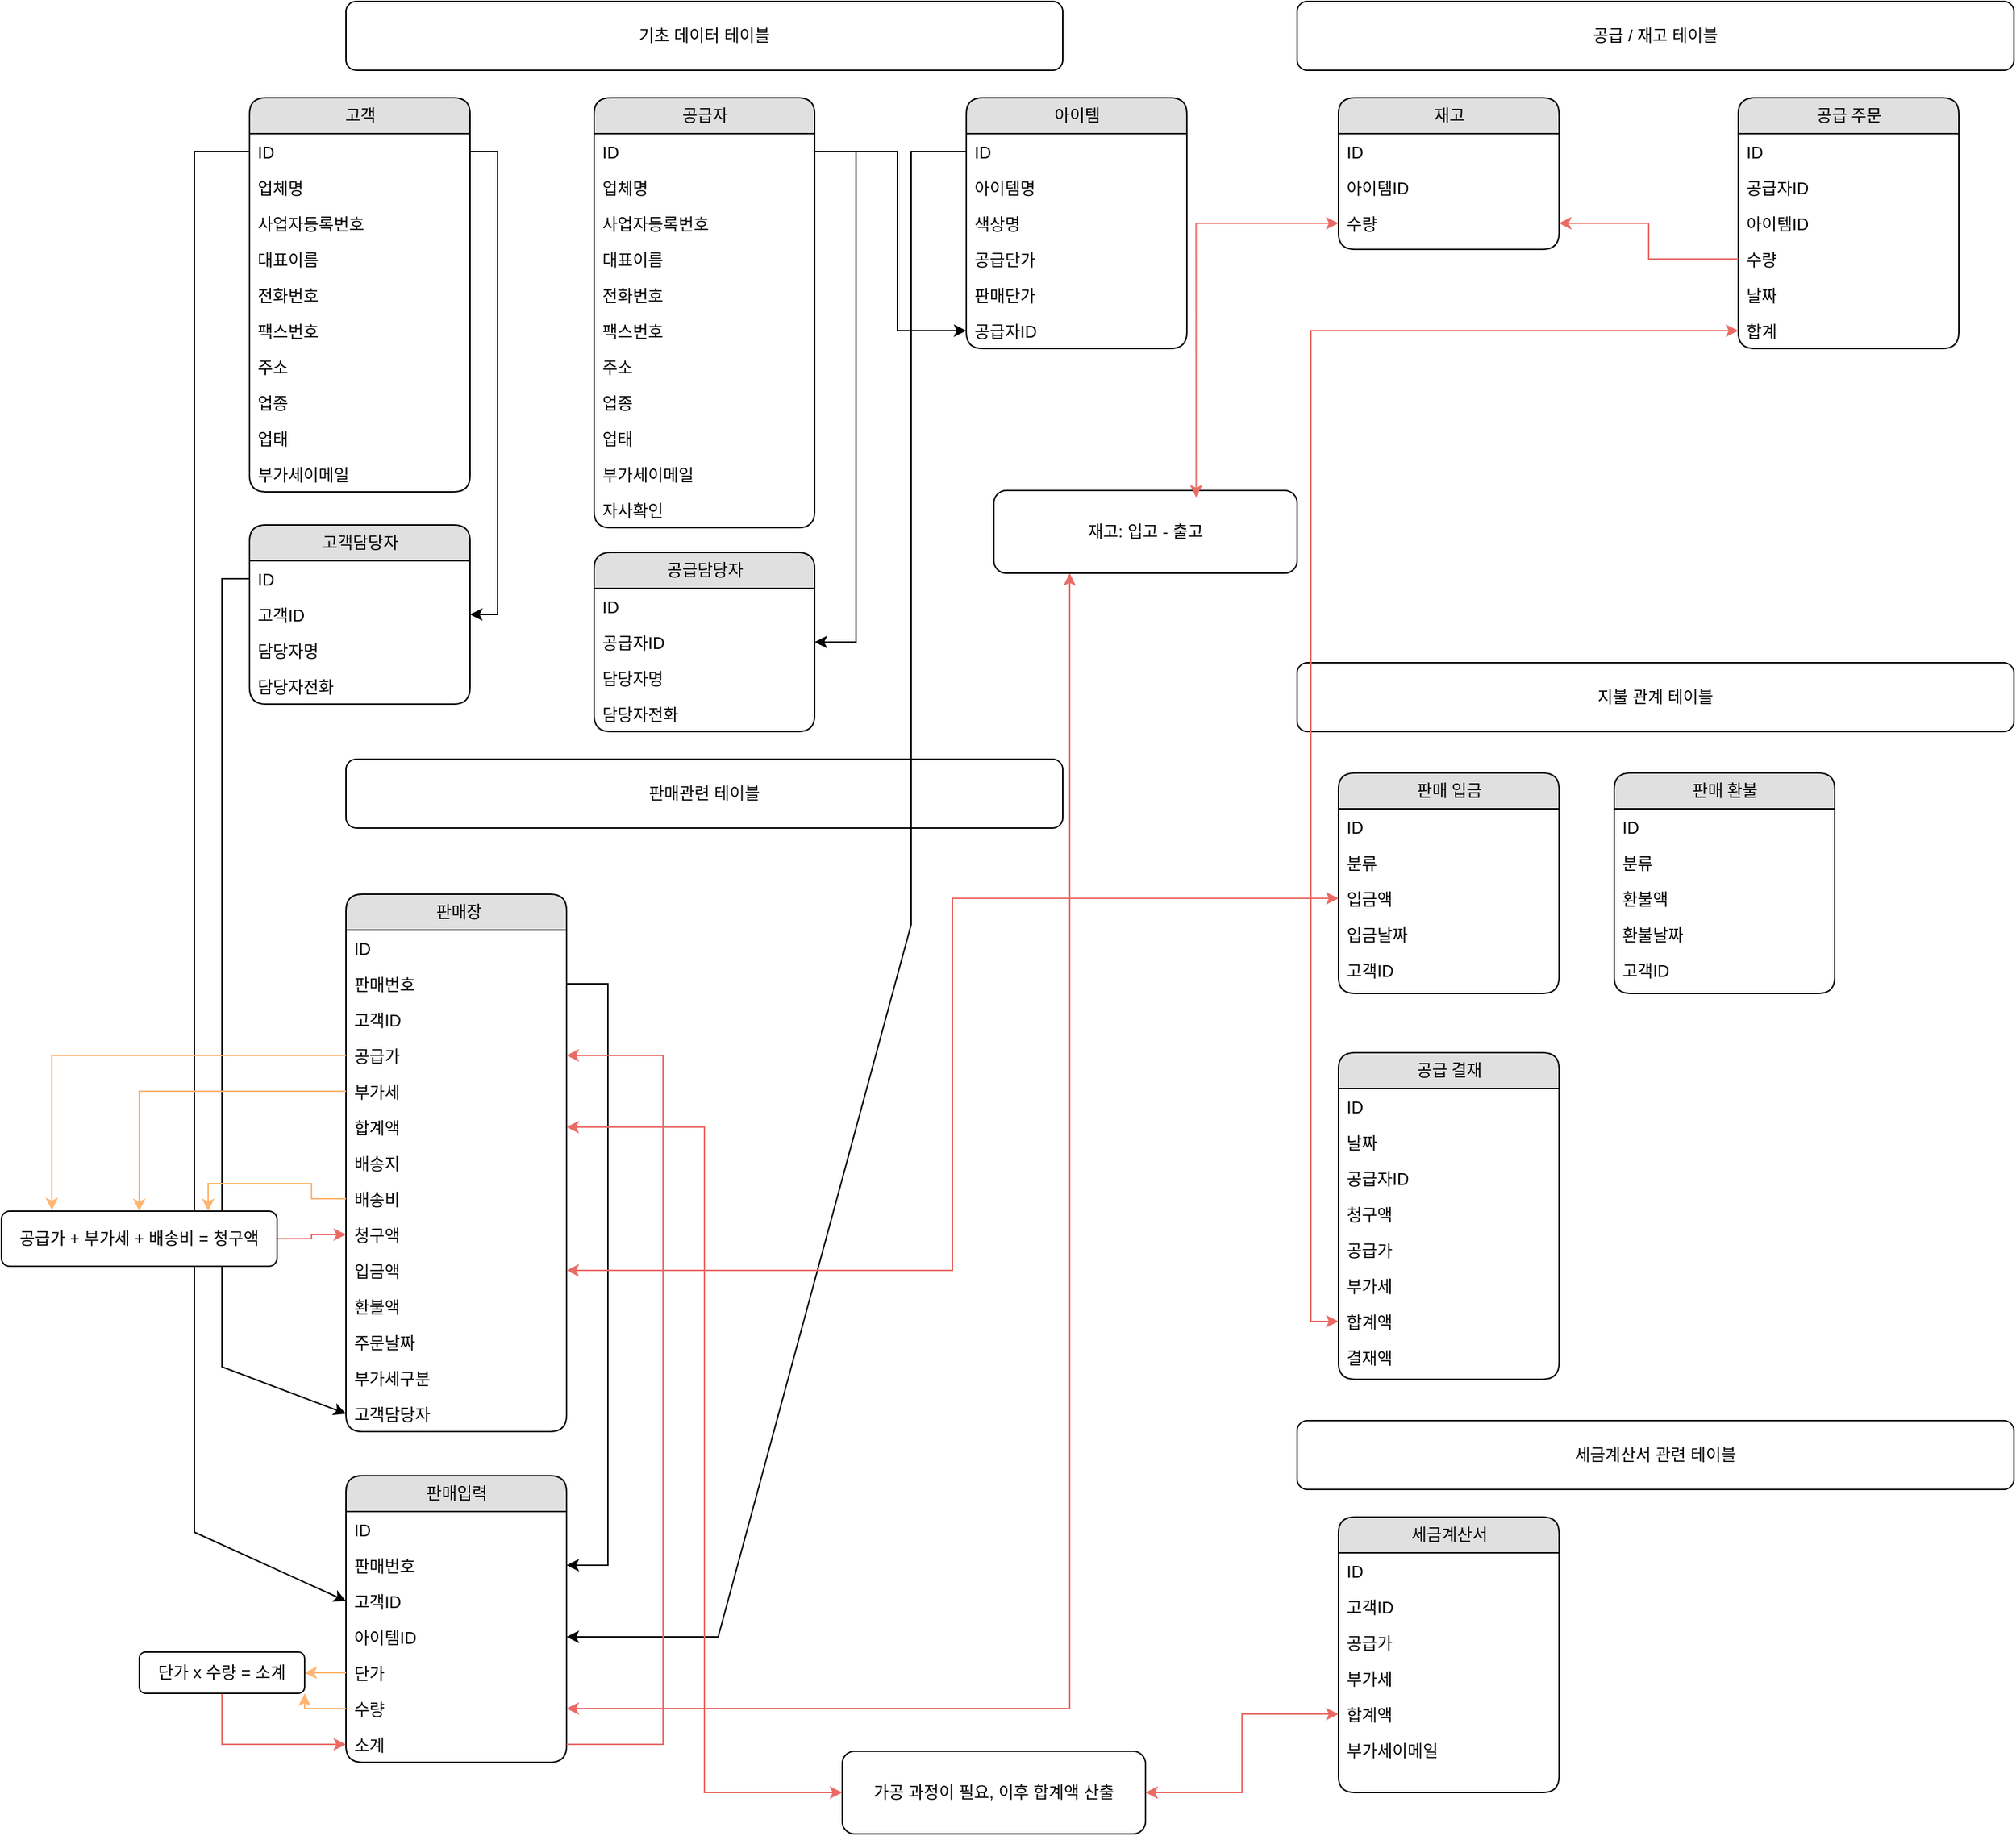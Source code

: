 <mxfile compressed="true" version="16.0.0" type="github" pages="2"><diagram name="Page-1" id="5d7acffa-a066-3a61-03fe-96351882024d"><mxGraphModel dx="1422" dy="754" grid="1" gridSize="10" guides="1" tooltips="1" connect="1" arrows="1" fold="1" page="1" pageScale="1" pageWidth="1100" pageHeight="850" background="#ffffff" math="0" shadow="0"><root><mxCell id="0"/><mxCell id="1" parent="0"/><mxCell id="21ea969265ad0168-6" value="고객" style="swimlane;html=1;fontStyle=0;childLayout=stackLayout;horizontal=1;startSize=26;fillColor=#e0e0e0;horizontalStack=0;resizeParent=1;resizeLast=0;collapsible=1;marginBottom=0;swimlaneFillColor=#ffffff;align=center;rounded=1;shadow=0;comic=0;labelBackgroundColor=none;strokeWidth=1;fontFamily=Verdana;fontSize=12" parent="1" vertex="1"><mxGeometry x="240" y="110" width="160" height="286" as="geometry"/></mxCell><mxCell id="21ea969265ad0168-7" value="ID" style="text;html=1;strokeColor=none;fillColor=none;spacingLeft=4;spacingRight=4;whiteSpace=wrap;overflow=hidden;rotatable=0;points=[[0,0.5],[1,0.5]];portConstraint=eastwest;" parent="21ea969265ad0168-6" vertex="1"><mxGeometry y="26" width="160" height="26" as="geometry"/></mxCell><mxCell id="21ea969265ad0168-8" value="업체명" style="text;html=1;strokeColor=none;fillColor=none;spacingLeft=4;spacingRight=4;whiteSpace=wrap;overflow=hidden;rotatable=0;points=[[0,0.5],[1,0.5]];portConstraint=eastwest;" parent="21ea969265ad0168-6" vertex="1"><mxGeometry y="52" width="160" height="26" as="geometry"/></mxCell><mxCell id="21ea969265ad0168-9" value="사업자등록번호" style="text;html=1;strokeColor=none;fillColor=none;spacingLeft=4;spacingRight=4;whiteSpace=wrap;overflow=hidden;rotatable=0;points=[[0,0.5],[1,0.5]];portConstraint=eastwest;" parent="21ea969265ad0168-6" vertex="1"><mxGeometry y="78" width="160" height="26" as="geometry"/></mxCell><mxCell id="al1JmRLCn_BDqZ5JFrqR-1" value="대표이름&lt;br&gt;" style="text;html=1;strokeColor=none;fillColor=none;spacingLeft=4;spacingRight=4;whiteSpace=wrap;overflow=hidden;rotatable=0;points=[[0,0.5],[1,0.5]];portConstraint=eastwest;" parent="21ea969265ad0168-6" vertex="1"><mxGeometry y="104" width="160" height="26" as="geometry"/></mxCell><mxCell id="al1JmRLCn_BDqZ5JFrqR-2" value="전화번호" style="text;html=1;strokeColor=none;fillColor=none;spacingLeft=4;spacingRight=4;whiteSpace=wrap;overflow=hidden;rotatable=0;points=[[0,0.5],[1,0.5]];portConstraint=eastwest;" parent="21ea969265ad0168-6" vertex="1"><mxGeometry y="130" width="160" height="26" as="geometry"/></mxCell><mxCell id="al1JmRLCn_BDqZ5JFrqR-3" value="팩스번호" style="text;html=1;strokeColor=none;fillColor=none;spacingLeft=4;spacingRight=4;whiteSpace=wrap;overflow=hidden;rotatable=0;points=[[0,0.5],[1,0.5]];portConstraint=eastwest;" parent="21ea969265ad0168-6" vertex="1"><mxGeometry y="156" width="160" height="26" as="geometry"/></mxCell><mxCell id="al1JmRLCn_BDqZ5JFrqR-4" value="주소" style="text;html=1;strokeColor=none;fillColor=none;spacingLeft=4;spacingRight=4;whiteSpace=wrap;overflow=hidden;rotatable=0;points=[[0,0.5],[1,0.5]];portConstraint=eastwest;" parent="21ea969265ad0168-6" vertex="1"><mxGeometry y="182" width="160" height="26" as="geometry"/></mxCell><mxCell id="al1JmRLCn_BDqZ5JFrqR-5" value="업종" style="text;html=1;strokeColor=none;fillColor=none;spacingLeft=4;spacingRight=4;whiteSpace=wrap;overflow=hidden;rotatable=0;points=[[0,0.5],[1,0.5]];portConstraint=eastwest;" parent="21ea969265ad0168-6" vertex="1"><mxGeometry y="208" width="160" height="26" as="geometry"/></mxCell><mxCell id="al1JmRLCn_BDqZ5JFrqR-6" value="업태" style="text;html=1;strokeColor=none;fillColor=none;spacingLeft=4;spacingRight=4;whiteSpace=wrap;overflow=hidden;rotatable=0;points=[[0,0.5],[1,0.5]];portConstraint=eastwest;" parent="21ea969265ad0168-6" vertex="1"><mxGeometry y="234" width="160" height="26" as="geometry"/></mxCell><mxCell id="al1JmRLCn_BDqZ5JFrqR-7" value="부가세이메일" style="text;html=1;strokeColor=none;fillColor=none;spacingLeft=4;spacingRight=4;whiteSpace=wrap;overflow=hidden;rotatable=0;points=[[0,0.5],[1,0.5]];portConstraint=eastwest;" parent="21ea969265ad0168-6" vertex="1"><mxGeometry y="260" width="160" height="26" as="geometry"/></mxCell><mxCell id="21ea969265ad0168-10" value="아이템" style="swimlane;html=1;fontStyle=0;childLayout=stackLayout;horizontal=1;startSize=26;fillColor=#e0e0e0;horizontalStack=0;resizeParent=1;resizeLast=0;collapsible=1;marginBottom=0;swimlaneFillColor=#ffffff;align=center;rounded=1;shadow=0;comic=0;labelBackgroundColor=none;strokeWidth=1;fontFamily=Verdana;fontSize=12" parent="1" vertex="1"><mxGeometry x="760" y="110" width="160" height="182" as="geometry"/></mxCell><mxCell id="21ea969265ad0168-11" value="ID&lt;br&gt;" style="text;html=1;strokeColor=none;fillColor=none;spacingLeft=4;spacingRight=4;whiteSpace=wrap;overflow=hidden;rotatable=0;points=[[0,0.5],[1,0.5]];portConstraint=eastwest;" parent="21ea969265ad0168-10" vertex="1"><mxGeometry y="26" width="160" height="26" as="geometry"/></mxCell><mxCell id="21ea969265ad0168-12" value="아이템명" style="text;html=1;strokeColor=none;fillColor=none;spacingLeft=4;spacingRight=4;whiteSpace=wrap;overflow=hidden;rotatable=0;points=[[0,0.5],[1,0.5]];portConstraint=eastwest;" parent="21ea969265ad0168-10" vertex="1"><mxGeometry y="52" width="160" height="26" as="geometry"/></mxCell><mxCell id="21ea969265ad0168-52" value="색상명" style="text;html=1;strokeColor=none;fillColor=none;spacingLeft=4;spacingRight=4;whiteSpace=wrap;overflow=hidden;rotatable=0;points=[[0,0.5],[1,0.5]];portConstraint=eastwest;" parent="21ea969265ad0168-10" vertex="1"><mxGeometry y="78" width="160" height="26" as="geometry"/></mxCell><mxCell id="21ea969265ad0168-13" value="공급단가" style="text;html=1;strokeColor=none;fillColor=none;spacingLeft=4;spacingRight=4;whiteSpace=wrap;overflow=hidden;rotatable=0;points=[[0,0.5],[1,0.5]];portConstraint=eastwest;" parent="21ea969265ad0168-10" vertex="1"><mxGeometry y="104" width="160" height="26" as="geometry"/></mxCell><mxCell id="al1JmRLCn_BDqZ5JFrqR-33" value="판매단가" style="text;html=1;strokeColor=none;fillColor=none;spacingLeft=4;spacingRight=4;whiteSpace=wrap;overflow=hidden;rotatable=0;points=[[0,0.5],[1,0.5]];portConstraint=eastwest;" parent="21ea969265ad0168-10" vertex="1"><mxGeometry y="130" width="160" height="26" as="geometry"/></mxCell><mxCell id="al1JmRLCn_BDqZ5JFrqR-34" value="공급자ID" style="text;html=1;strokeColor=none;fillColor=none;spacingLeft=4;spacingRight=4;whiteSpace=wrap;overflow=hidden;rotatable=0;points=[[0,0.5],[1,0.5]];portConstraint=eastwest;" parent="21ea969265ad0168-10" vertex="1"><mxGeometry y="156" width="160" height="26" as="geometry"/></mxCell><mxCell id="21ea969265ad0168-14" value="고객담당자" style="swimlane;html=1;fontStyle=0;childLayout=stackLayout;horizontal=1;startSize=26;fillColor=#e0e0e0;horizontalStack=0;resizeParent=1;resizeLast=0;collapsible=1;marginBottom=0;swimlaneFillColor=#ffffff;align=center;rounded=1;shadow=0;comic=0;labelBackgroundColor=none;strokeWidth=1;fontFamily=Verdana;fontSize=12" parent="1" vertex="1"><mxGeometry x="240" y="420" width="160" height="130" as="geometry"/></mxCell><mxCell id="21ea969265ad0168-15" value="ID" style="text;html=1;strokeColor=none;fillColor=none;spacingLeft=4;spacingRight=4;whiteSpace=wrap;overflow=hidden;rotatable=0;points=[[0,0.5],[1,0.5]];portConstraint=eastwest;" parent="21ea969265ad0168-14" vertex="1"><mxGeometry y="26" width="160" height="26" as="geometry"/></mxCell><mxCell id="21ea969265ad0168-16" value="고객ID" style="text;html=1;strokeColor=none;fillColor=none;spacingLeft=4;spacingRight=4;whiteSpace=wrap;overflow=hidden;rotatable=0;points=[[0,0.5],[1,0.5]];portConstraint=eastwest;" parent="21ea969265ad0168-14" vertex="1"><mxGeometry y="52" width="160" height="26" as="geometry"/></mxCell><mxCell id="21ea969265ad0168-17" value="담당자명" style="text;html=1;strokeColor=none;fillColor=none;spacingLeft=4;spacingRight=4;whiteSpace=wrap;overflow=hidden;rotatable=0;points=[[0,0.5],[1,0.5]];portConstraint=eastwest;" parent="21ea969265ad0168-14" vertex="1"><mxGeometry y="78" width="160" height="26" as="geometry"/></mxCell><mxCell id="al1JmRLCn_BDqZ5JFrqR-8" value="담당자전화" style="text;html=1;strokeColor=none;fillColor=none;spacingLeft=4;spacingRight=4;whiteSpace=wrap;overflow=hidden;rotatable=0;points=[[0,0.5],[1,0.5]];portConstraint=eastwest;" parent="21ea969265ad0168-14" vertex="1"><mxGeometry y="104" width="160" height="26" as="geometry"/></mxCell><mxCell id="21ea969265ad0168-18" value="공급자" style="swimlane;html=1;fontStyle=0;childLayout=stackLayout;horizontal=1;startSize=26;fillColor=#e0e0e0;horizontalStack=0;resizeParent=1;resizeLast=0;collapsible=1;marginBottom=0;swimlaneFillColor=#ffffff;align=center;rounded=1;shadow=0;comic=0;labelBackgroundColor=none;strokeWidth=1;fontFamily=Verdana;fontSize=12" parent="1" vertex="1"><mxGeometry x="490" y="110" width="160" height="312" as="geometry"><mxRectangle x="280" y="30" width="70" height="26" as="alternateBounds"/></mxGeometry></mxCell><mxCell id="21ea969265ad0168-19" value="ID" style="text;html=1;strokeColor=none;fillColor=none;spacingLeft=4;spacingRight=4;whiteSpace=wrap;overflow=hidden;rotatable=0;points=[[0,0.5],[1,0.5]];portConstraint=eastwest;" parent="21ea969265ad0168-18" vertex="1"><mxGeometry y="26" width="160" height="26" as="geometry"/></mxCell><mxCell id="21ea969265ad0168-20" value="업체명" style="text;html=1;strokeColor=none;fillColor=none;spacingLeft=4;spacingRight=4;whiteSpace=wrap;overflow=hidden;rotatable=0;points=[[0,0.5],[1,0.5]];portConstraint=eastwest;" parent="21ea969265ad0168-18" vertex="1"><mxGeometry y="52" width="160" height="26" as="geometry"/></mxCell><mxCell id="21ea969265ad0168-51" value="사업자등록번호" style="text;html=1;strokeColor=none;fillColor=none;spacingLeft=4;spacingRight=4;whiteSpace=wrap;overflow=hidden;rotatable=0;points=[[0,0.5],[1,0.5]];portConstraint=eastwest;" parent="21ea969265ad0168-18" vertex="1"><mxGeometry y="78" width="160" height="26" as="geometry"/></mxCell><mxCell id="21ea969265ad0168-21" value="대표이름" style="text;html=1;strokeColor=none;fillColor=none;spacingLeft=4;spacingRight=4;whiteSpace=wrap;overflow=hidden;rotatable=0;points=[[0,0.5],[1,0.5]];portConstraint=eastwest;" parent="21ea969265ad0168-18" vertex="1"><mxGeometry y="104" width="160" height="26" as="geometry"/></mxCell><mxCell id="al1JmRLCn_BDqZ5JFrqR-14" value="전화번호" style="text;html=1;strokeColor=none;fillColor=none;spacingLeft=4;spacingRight=4;whiteSpace=wrap;overflow=hidden;rotatable=0;points=[[0,0.5],[1,0.5]];portConstraint=eastwest;" parent="21ea969265ad0168-18" vertex="1"><mxGeometry y="130" width="160" height="26" as="geometry"/></mxCell><mxCell id="al1JmRLCn_BDqZ5JFrqR-15" value="팩스번호" style="text;html=1;strokeColor=none;fillColor=none;spacingLeft=4;spacingRight=4;whiteSpace=wrap;overflow=hidden;rotatable=0;points=[[0,0.5],[1,0.5]];portConstraint=eastwest;" parent="21ea969265ad0168-18" vertex="1"><mxGeometry y="156" width="160" height="26" as="geometry"/></mxCell><mxCell id="al1JmRLCn_BDqZ5JFrqR-16" value="주소" style="text;html=1;strokeColor=none;fillColor=none;spacingLeft=4;spacingRight=4;whiteSpace=wrap;overflow=hidden;rotatable=0;points=[[0,0.5],[1,0.5]];portConstraint=eastwest;" parent="21ea969265ad0168-18" vertex="1"><mxGeometry y="182" width="160" height="26" as="geometry"/></mxCell><mxCell id="al1JmRLCn_BDqZ5JFrqR-17" value="업종" style="text;html=1;strokeColor=none;fillColor=none;spacingLeft=4;spacingRight=4;whiteSpace=wrap;overflow=hidden;rotatable=0;points=[[0,0.5],[1,0.5]];portConstraint=eastwest;" parent="21ea969265ad0168-18" vertex="1"><mxGeometry y="208" width="160" height="26" as="geometry"/></mxCell><mxCell id="al1JmRLCn_BDqZ5JFrqR-18" value="업태" style="text;html=1;strokeColor=none;fillColor=none;spacingLeft=4;spacingRight=4;whiteSpace=wrap;overflow=hidden;rotatable=0;points=[[0,0.5],[1,0.5]];portConstraint=eastwest;" parent="21ea969265ad0168-18" vertex="1"><mxGeometry y="234" width="160" height="26" as="geometry"/></mxCell><mxCell id="al1JmRLCn_BDqZ5JFrqR-19" value="부가세이메일" style="text;html=1;strokeColor=none;fillColor=none;spacingLeft=4;spacingRight=4;whiteSpace=wrap;overflow=hidden;rotatable=0;points=[[0,0.5],[1,0.5]];portConstraint=eastwest;" parent="21ea969265ad0168-18" vertex="1"><mxGeometry y="260" width="160" height="26" as="geometry"/></mxCell><mxCell id="al1JmRLCn_BDqZ5JFrqR-20" value="자사확인" style="text;html=1;strokeColor=none;fillColor=none;spacingLeft=4;spacingRight=4;whiteSpace=wrap;overflow=hidden;rotatable=0;points=[[0,0.5],[1,0.5]];portConstraint=eastwest;" parent="21ea969265ad0168-18" vertex="1"><mxGeometry y="286" width="160" height="26" as="geometry"/></mxCell><mxCell id="21ea969265ad0168-22" value="공급담당자" style="swimlane;html=1;fontStyle=0;childLayout=stackLayout;horizontal=1;startSize=26;fillColor=#e0e0e0;horizontalStack=0;resizeParent=1;resizeLast=0;collapsible=1;marginBottom=0;swimlaneFillColor=#ffffff;align=center;rounded=1;shadow=0;comic=0;labelBackgroundColor=none;strokeWidth=1;fontFamily=Verdana;fontSize=12" parent="1" vertex="1"><mxGeometry x="490" y="440" width="160" height="130" as="geometry"/></mxCell><mxCell id="21ea969265ad0168-23" value="ID" style="text;html=1;strokeColor=none;fillColor=none;spacingLeft=4;spacingRight=4;whiteSpace=wrap;overflow=hidden;rotatable=0;points=[[0,0.5],[1,0.5]];portConstraint=eastwest;" parent="21ea969265ad0168-22" vertex="1"><mxGeometry y="26" width="160" height="26" as="geometry"/></mxCell><mxCell id="21ea969265ad0168-24" value="공급자ID" style="text;html=1;strokeColor=none;fillColor=none;spacingLeft=4;spacingRight=4;whiteSpace=wrap;overflow=hidden;rotatable=0;points=[[0,0.5],[1,0.5]];portConstraint=eastwest;" parent="21ea969265ad0168-22" vertex="1"><mxGeometry y="52" width="160" height="26" as="geometry"/></mxCell><mxCell id="al1JmRLCn_BDqZ5JFrqR-21" value="담당자명" style="text;html=1;strokeColor=none;fillColor=none;spacingLeft=4;spacingRight=4;whiteSpace=wrap;overflow=hidden;rotatable=0;points=[[0,0.5],[1,0.5]];portConstraint=eastwest;" parent="21ea969265ad0168-22" vertex="1"><mxGeometry y="78" width="160" height="26" as="geometry"/></mxCell><mxCell id="al1JmRLCn_BDqZ5JFrqR-22" value="담당자전화" style="text;html=1;strokeColor=none;fillColor=none;spacingLeft=4;spacingRight=4;whiteSpace=wrap;overflow=hidden;rotatable=0;points=[[0,0.5],[1,0.5]];portConstraint=eastwest;" parent="21ea969265ad0168-22" vertex="1"><mxGeometry y="104" width="160" height="26" as="geometry"/></mxCell><mxCell id="21ea969265ad0168-26" value="&amp;nbsp;판매장" style="swimlane;html=1;fontStyle=0;childLayout=stackLayout;horizontal=1;startSize=26;fillColor=#e0e0e0;horizontalStack=0;resizeParent=1;resizeLast=0;collapsible=1;marginBottom=0;swimlaneFillColor=#ffffff;align=center;rounded=1;shadow=0;comic=0;labelBackgroundColor=none;strokeWidth=1;fontFamily=Verdana;fontSize=12" parent="1" vertex="1"><mxGeometry x="310" y="688" width="160" height="390" as="geometry"/></mxCell><mxCell id="21ea969265ad0168-27" value="ID" style="text;html=1;strokeColor=none;fillColor=none;spacingLeft=4;spacingRight=4;whiteSpace=wrap;overflow=hidden;rotatable=0;points=[[0,0.5],[1,0.5]];portConstraint=eastwest;" parent="21ea969265ad0168-26" vertex="1"><mxGeometry y="26" width="160" height="26" as="geometry"/></mxCell><mxCell id="21ea969265ad0168-28" value="판매번호&lt;br&gt;" style="text;html=1;strokeColor=none;fillColor=none;spacingLeft=4;spacingRight=4;whiteSpace=wrap;overflow=hidden;rotatable=0;points=[[0,0.5],[1,0.5]];portConstraint=eastwest;" parent="21ea969265ad0168-26" vertex="1"><mxGeometry y="52" width="160" height="26" as="geometry"/></mxCell><mxCell id="21ea969265ad0168-29" value="고객ID" style="text;html=1;strokeColor=none;fillColor=none;spacingLeft=4;spacingRight=4;whiteSpace=wrap;overflow=hidden;rotatable=0;points=[[0,0.5],[1,0.5]];portConstraint=eastwest;" parent="21ea969265ad0168-26" vertex="1"><mxGeometry y="78" width="160" height="26" as="geometry"/></mxCell><mxCell id="al1JmRLCn_BDqZ5JFrqR-41" value="공급가" style="text;html=1;strokeColor=none;fillColor=none;spacingLeft=4;spacingRight=4;whiteSpace=wrap;overflow=hidden;rotatable=0;points=[[0,0.5],[1,0.5]];portConstraint=eastwest;" parent="21ea969265ad0168-26" vertex="1"><mxGeometry y="104" width="160" height="26" as="geometry"/></mxCell><mxCell id="al1JmRLCn_BDqZ5JFrqR-42" value="부가세" style="text;html=1;strokeColor=none;fillColor=none;spacingLeft=4;spacingRight=4;whiteSpace=wrap;overflow=hidden;rotatable=0;points=[[0,0.5],[1,0.5]];portConstraint=eastwest;" parent="21ea969265ad0168-26" vertex="1"><mxGeometry y="130" width="160" height="26" as="geometry"/></mxCell><mxCell id="al1JmRLCn_BDqZ5JFrqR-43" value="합계액" style="text;html=1;strokeColor=none;fillColor=none;spacingLeft=4;spacingRight=4;whiteSpace=wrap;overflow=hidden;rotatable=0;points=[[0,0.5],[1,0.5]];portConstraint=eastwest;" parent="21ea969265ad0168-26" vertex="1"><mxGeometry y="156" width="160" height="26" as="geometry"/></mxCell><mxCell id="al1JmRLCn_BDqZ5JFrqR-44" value="배송지" style="text;html=1;strokeColor=none;fillColor=none;spacingLeft=4;spacingRight=4;whiteSpace=wrap;overflow=hidden;rotatable=0;points=[[0,0.5],[1,0.5]];portConstraint=eastwest;" parent="21ea969265ad0168-26" vertex="1"><mxGeometry y="182" width="160" height="26" as="geometry"/></mxCell><mxCell id="al1JmRLCn_BDqZ5JFrqR-45" value="배송비" style="text;html=1;strokeColor=none;fillColor=none;spacingLeft=4;spacingRight=4;whiteSpace=wrap;overflow=hidden;rotatable=0;points=[[0,0.5],[1,0.5]];portConstraint=eastwest;" parent="21ea969265ad0168-26" vertex="1"><mxGeometry y="208" width="160" height="26" as="geometry"/></mxCell><mxCell id="al1JmRLCn_BDqZ5JFrqR-70" value="청구액" style="text;html=1;strokeColor=none;fillColor=none;spacingLeft=4;spacingRight=4;whiteSpace=wrap;overflow=hidden;rotatable=0;points=[[0,0.5],[1,0.5]];portConstraint=eastwest;" parent="21ea969265ad0168-26" vertex="1"><mxGeometry y="234" width="160" height="26" as="geometry"/></mxCell><mxCell id="al1JmRLCn_BDqZ5JFrqR-46" value="입금액" style="text;html=1;strokeColor=none;fillColor=none;spacingLeft=4;spacingRight=4;whiteSpace=wrap;overflow=hidden;rotatable=0;points=[[0,0.5],[1,0.5]];portConstraint=eastwest;" parent="21ea969265ad0168-26" vertex="1"><mxGeometry y="260" width="160" height="26" as="geometry"/></mxCell><mxCell id="al1JmRLCn_BDqZ5JFrqR-47" value="환불액" style="text;html=1;strokeColor=none;fillColor=none;spacingLeft=4;spacingRight=4;whiteSpace=wrap;overflow=hidden;rotatable=0;points=[[0,0.5],[1,0.5]];portConstraint=eastwest;" parent="21ea969265ad0168-26" vertex="1"><mxGeometry y="286" width="160" height="26" as="geometry"/></mxCell><mxCell id="al1JmRLCn_BDqZ5JFrqR-48" value="주문날짜&lt;br&gt;" style="text;html=1;strokeColor=none;fillColor=none;spacingLeft=4;spacingRight=4;whiteSpace=wrap;overflow=hidden;rotatable=0;points=[[0,0.5],[1,0.5]];portConstraint=eastwest;" parent="21ea969265ad0168-26" vertex="1"><mxGeometry y="312" width="160" height="26" as="geometry"/></mxCell><mxCell id="al1JmRLCn_BDqZ5JFrqR-49" value="부가세구분" style="text;html=1;strokeColor=none;fillColor=none;spacingLeft=4;spacingRight=4;whiteSpace=wrap;overflow=hidden;rotatable=0;points=[[0,0.5],[1,0.5]];portConstraint=eastwest;" parent="21ea969265ad0168-26" vertex="1"><mxGeometry y="338" width="160" height="26" as="geometry"/></mxCell><mxCell id="al1JmRLCn_BDqZ5JFrqR-64" value="고객담당자" style="text;html=1;strokeColor=none;fillColor=none;spacingLeft=4;spacingRight=4;whiteSpace=wrap;overflow=hidden;rotatable=0;points=[[0,0.5],[1,0.5]];portConstraint=eastwest;" parent="21ea969265ad0168-26" vertex="1"><mxGeometry y="364" width="160" height="26" as="geometry"/></mxCell><mxCell id="al1JmRLCn_BDqZ5JFrqR-11" style="edgeStyle=orthogonalEdgeStyle;rounded=0;orthogonalLoop=1;jettySize=auto;html=1;exitX=1;exitY=0.5;exitDx=0;exitDy=0;" parent="1" source="21ea969265ad0168-7" target="21ea969265ad0168-16" edge="1"><mxGeometry relative="1" as="geometry"><mxPoint x="450" y="470" as="targetPoint"/></mxGeometry></mxCell><mxCell id="al1JmRLCn_BDqZ5JFrqR-31" style="edgeStyle=none;rounded=0;orthogonalLoop=1;jettySize=auto;html=1;exitX=1;exitY=0.5;exitDx=0;exitDy=0;entryX=1;entryY=0.5;entryDx=0;entryDy=0;" parent="1" source="21ea969265ad0168-19" target="21ea969265ad0168-24" edge="1"><mxGeometry relative="1" as="geometry"><mxPoint x="680" y="490" as="targetPoint"/><Array as="points"><mxPoint x="680" y="149"/><mxPoint x="680" y="505"/></Array></mxGeometry></mxCell><mxCell id="al1JmRLCn_BDqZ5JFrqR-35" style="edgeStyle=none;rounded=0;orthogonalLoop=1;jettySize=auto;html=1;exitX=1;exitY=0.5;exitDx=0;exitDy=0;entryX=0;entryY=0.5;entryDx=0;entryDy=0;" parent="1" source="21ea969265ad0168-19" target="al1JmRLCn_BDqZ5JFrqR-34" edge="1"><mxGeometry relative="1" as="geometry"><mxPoint x="710" y="150" as="targetPoint"/><Array as="points"><mxPoint x="710" y="149"/><mxPoint x="710" y="279"/></Array></mxGeometry></mxCell><mxCell id="al1JmRLCn_BDqZ5JFrqR-39" value="기초 데이터 테이블" style="rounded=1;whiteSpace=wrap;html=1;" parent="1" vertex="1"><mxGeometry x="310" y="40" width="520" height="50" as="geometry"/></mxCell><mxCell id="al1JmRLCn_BDqZ5JFrqR-40" value="판매관련 테이블" style="rounded=1;whiteSpace=wrap;html=1;" parent="1" vertex="1"><mxGeometry x="310" y="590" width="520" height="50" as="geometry"/></mxCell><mxCell id="al1JmRLCn_BDqZ5JFrqR-51" value="판매입력" style="swimlane;html=1;fontStyle=0;childLayout=stackLayout;horizontal=1;startSize=26;fillColor=#e0e0e0;horizontalStack=0;resizeParent=1;resizeLast=0;collapsible=1;marginBottom=0;swimlaneFillColor=#ffffff;align=center;rounded=1;shadow=0;comic=0;labelBackgroundColor=none;strokeWidth=1;fontFamily=Verdana;fontSize=12" parent="1" vertex="1"><mxGeometry x="310" y="1110" width="160" height="208" as="geometry"/></mxCell><mxCell id="al1JmRLCn_BDqZ5JFrqR-52" value="ID" style="text;html=1;strokeColor=none;fillColor=none;spacingLeft=4;spacingRight=4;whiteSpace=wrap;overflow=hidden;rotatable=0;points=[[0,0.5],[1,0.5]];portConstraint=eastwest;" parent="al1JmRLCn_BDqZ5JFrqR-51" vertex="1"><mxGeometry y="26" width="160" height="26" as="geometry"/></mxCell><mxCell id="al1JmRLCn_BDqZ5JFrqR-53" value="판매번호" style="text;html=1;strokeColor=none;fillColor=none;spacingLeft=4;spacingRight=4;whiteSpace=wrap;overflow=hidden;rotatable=0;points=[[0,0.5],[1,0.5]];portConstraint=eastwest;" parent="al1JmRLCn_BDqZ5JFrqR-51" vertex="1"><mxGeometry y="52" width="160" height="26" as="geometry"/></mxCell><mxCell id="al1JmRLCn_BDqZ5JFrqR-54" value="고객ID" style="text;html=1;strokeColor=none;fillColor=none;spacingLeft=4;spacingRight=4;whiteSpace=wrap;overflow=hidden;rotatable=0;points=[[0,0.5],[1,0.5]];portConstraint=eastwest;" parent="al1JmRLCn_BDqZ5JFrqR-51" vertex="1"><mxGeometry y="78" width="160" height="26" as="geometry"/></mxCell><mxCell id="al1JmRLCn_BDqZ5JFrqR-55" value="아이템ID" style="text;html=1;strokeColor=none;fillColor=none;spacingLeft=4;spacingRight=4;whiteSpace=wrap;overflow=hidden;rotatable=0;points=[[0,0.5],[1,0.5]];portConstraint=eastwest;" parent="al1JmRLCn_BDqZ5JFrqR-51" vertex="1"><mxGeometry y="104" width="160" height="26" as="geometry"/></mxCell><mxCell id="al1JmRLCn_BDqZ5JFrqR-56" value="단가" style="text;html=1;strokeColor=none;fillColor=none;spacingLeft=4;spacingRight=4;whiteSpace=wrap;overflow=hidden;rotatable=0;points=[[0,0.5],[1,0.5]];portConstraint=eastwest;" parent="al1JmRLCn_BDqZ5JFrqR-51" vertex="1"><mxGeometry y="130" width="160" height="26" as="geometry"/></mxCell><mxCell id="UKwlqai_2qL9A25pEwGv-11" value="수량" style="text;html=1;strokeColor=none;fillColor=none;spacingLeft=4;spacingRight=4;whiteSpace=wrap;overflow=hidden;rotatable=0;points=[[0,0.5],[1,0.5]];portConstraint=eastwest;" parent="al1JmRLCn_BDqZ5JFrqR-51" vertex="1"><mxGeometry y="156" width="160" height="26" as="geometry"/></mxCell><mxCell id="al1JmRLCn_BDqZ5JFrqR-57" value="소계" style="text;html=1;strokeColor=none;fillColor=none;spacingLeft=4;spacingRight=4;whiteSpace=wrap;overflow=hidden;rotatable=0;points=[[0,0.5],[1,0.5]];portConstraint=eastwest;" parent="al1JmRLCn_BDqZ5JFrqR-51" vertex="1"><mxGeometry y="182" width="160" height="26" as="geometry"/></mxCell><mxCell id="al1JmRLCn_BDqZ5JFrqR-65" style="edgeStyle=none;rounded=0;orthogonalLoop=1;jettySize=auto;html=1;exitX=0;exitY=0.5;exitDx=0;exitDy=0;entryX=0;entryY=0.5;entryDx=0;entryDy=0;" parent="1" source="21ea969265ad0168-15" target="al1JmRLCn_BDqZ5JFrqR-64" edge="1"><mxGeometry relative="1" as="geometry"><Array as="points"><mxPoint x="220" y="459"/><mxPoint x="220" y="1031"/></Array></mxGeometry></mxCell><mxCell id="al1JmRLCn_BDqZ5JFrqR-66" style="edgeStyle=none;rounded=0;orthogonalLoop=1;jettySize=auto;html=1;exitX=0;exitY=0.5;exitDx=0;exitDy=0;entryX=0;entryY=0.5;entryDx=0;entryDy=0;" parent="1" source="21ea969265ad0168-7" target="al1JmRLCn_BDqZ5JFrqR-54" edge="1"><mxGeometry relative="1" as="geometry"><mxPoint x="220" y="1170" as="targetPoint"/><Array as="points"><mxPoint x="200" y="149"/><mxPoint x="200" y="1151"/></Array></mxGeometry></mxCell><mxCell id="al1JmRLCn_BDqZ5JFrqR-67" style="edgeStyle=none;rounded=0;orthogonalLoop=1;jettySize=auto;html=1;exitX=1;exitY=0.5;exitDx=0;exitDy=0;entryX=1;entryY=0.5;entryDx=0;entryDy=0;" parent="1" source="21ea969265ad0168-28" target="al1JmRLCn_BDqZ5JFrqR-53" edge="1"><mxGeometry relative="1" as="geometry"><Array as="points"><mxPoint x="500" y="753"/><mxPoint x="500" y="1175"/></Array></mxGeometry></mxCell><mxCell id="al1JmRLCn_BDqZ5JFrqR-68" style="edgeStyle=none;rounded=0;orthogonalLoop=1;jettySize=auto;html=1;exitX=0;exitY=0.5;exitDx=0;exitDy=0;entryX=1;entryY=0.5;entryDx=0;entryDy=0;strokeColor=#000000;" parent="1" source="21ea969265ad0168-11" target="al1JmRLCn_BDqZ5JFrqR-55" edge="1"><mxGeometry relative="1" as="geometry"><Array as="points"><mxPoint x="720" y="149"/><mxPoint x="720" y="710"/><mxPoint x="580" y="1227"/></Array></mxGeometry></mxCell><mxCell id="al1JmRLCn_BDqZ5JFrqR-69" style="edgeStyle=none;rounded=0;orthogonalLoop=1;jettySize=auto;html=1;exitX=1;exitY=0.5;exitDx=0;exitDy=0;strokeColor=#EA6B66;entryX=1;entryY=0.5;entryDx=0;entryDy=0;fillColor=#f8cecc;strokeWidth=1;" parent="1" source="al1JmRLCn_BDqZ5JFrqR-57" target="al1JmRLCn_BDqZ5JFrqR-41" edge="1"><mxGeometry relative="1" as="geometry"><mxPoint x="460" y="1229" as="targetPoint"/><Array as="points"><mxPoint x="540" y="1305"/><mxPoint x="540" y="805"/></Array></mxGeometry></mxCell><mxCell id="UKwlqai_2qL9A25pEwGv-7" style="edgeStyle=orthogonalEdgeStyle;rounded=0;orthogonalLoop=1;jettySize=auto;html=1;exitX=0;exitY=0.5;exitDx=0;exitDy=0;entryX=0.183;entryY=-0.017;entryDx=0;entryDy=0;strokeColor=#FFB570;entryPerimeter=0;" parent="1" source="al1JmRLCn_BDqZ5JFrqR-41" target="UKwlqai_2qL9A25pEwGv-16" edge="1"><mxGeometry relative="1" as="geometry"><mxPoint x="235.858" y="913.858" as="targetPoint"/></mxGeometry></mxCell><mxCell id="UKwlqai_2qL9A25pEwGv-8" style="edgeStyle=orthogonalEdgeStyle;rounded=0;orthogonalLoop=1;jettySize=auto;html=1;exitX=0;exitY=0.5;exitDx=0;exitDy=0;entryX=0.5;entryY=0;entryDx=0;entryDy=0;strokeColor=#FFB570;" parent="1" source="al1JmRLCn_BDqZ5JFrqR-42" target="UKwlqai_2qL9A25pEwGv-16" edge="1"><mxGeometry relative="1" as="geometry"><mxPoint x="250" y="908" as="targetPoint"/></mxGeometry></mxCell><mxCell id="UKwlqai_2qL9A25pEwGv-9" style="edgeStyle=orthogonalEdgeStyle;rounded=0;orthogonalLoop=1;jettySize=auto;html=1;exitX=0;exitY=0.5;exitDx=0;exitDy=0;entryX=0.75;entryY=0;entryDx=0;entryDy=0;strokeColor=#FFB570;" parent="1" source="al1JmRLCn_BDqZ5JFrqR-45" target="UKwlqai_2qL9A25pEwGv-16" edge="1"><mxGeometry relative="1" as="geometry"><mxPoint x="260" y="908" as="targetPoint"/></mxGeometry></mxCell><mxCell id="UKwlqai_2qL9A25pEwGv-12" style="edgeStyle=orthogonalEdgeStyle;rounded=0;orthogonalLoop=1;jettySize=auto;html=1;exitX=0;exitY=0.5;exitDx=0;exitDy=0;strokeColor=#FFB570;" parent="1" source="al1JmRLCn_BDqZ5JFrqR-56" edge="1"><mxGeometry relative="1" as="geometry"><mxPoint x="280" y="1253" as="targetPoint"/></mxGeometry></mxCell><mxCell id="UKwlqai_2qL9A25pEwGv-13" style="edgeStyle=orthogonalEdgeStyle;rounded=0;orthogonalLoop=1;jettySize=auto;html=1;exitX=0;exitY=0.5;exitDx=0;exitDy=0;strokeColor=#FFB570;entryX=1;entryY=1;entryDx=0;entryDy=0;" parent="1" source="UKwlqai_2qL9A25pEwGv-11" target="UKwlqai_2qL9A25pEwGv-14" edge="1"><mxGeometry relative="1" as="geometry"><mxPoint x="280" y="1279" as="targetPoint"/></mxGeometry></mxCell><mxCell id="UKwlqai_2qL9A25pEwGv-15" style="edgeStyle=orthogonalEdgeStyle;rounded=0;orthogonalLoop=1;jettySize=auto;html=1;exitX=0.5;exitY=1;exitDx=0;exitDy=0;strokeColor=#EA6B66;entryX=0;entryY=0.5;entryDx=0;entryDy=0;" parent="1" source="UKwlqai_2qL9A25pEwGv-14" target="al1JmRLCn_BDqZ5JFrqR-57" edge="1"><mxGeometry relative="1" as="geometry"><mxPoint x="220" y="1308" as="targetPoint"/></mxGeometry></mxCell><mxCell id="UKwlqai_2qL9A25pEwGv-14" value="단가 x 수량 = 소계" style="rounded=1;whiteSpace=wrap;html=1;" parent="1" vertex="1"><mxGeometry x="160" y="1238" width="120" height="30" as="geometry"/></mxCell><mxCell id="UKwlqai_2qL9A25pEwGv-18" style="edgeStyle=orthogonalEdgeStyle;rounded=0;orthogonalLoop=1;jettySize=auto;html=1;exitX=1;exitY=0.5;exitDx=0;exitDy=0;entryX=0;entryY=0.5;entryDx=0;entryDy=0;strokeColor=#EA6B66;" parent="1" source="UKwlqai_2qL9A25pEwGv-16" target="al1JmRLCn_BDqZ5JFrqR-70" edge="1"><mxGeometry relative="1" as="geometry"/></mxCell><mxCell id="UKwlqai_2qL9A25pEwGv-16" value="공급가 + 부가세 + 배송비 = 청구액" style="rounded=1;whiteSpace=wrap;html=1;" parent="1" vertex="1"><mxGeometry x="60" y="918" width="200" height="40" as="geometry"/></mxCell><mxCell id="UKwlqai_2qL9A25pEwGv-17" style="edgeStyle=orthogonalEdgeStyle;rounded=0;orthogonalLoop=1;jettySize=auto;html=1;exitX=0.5;exitY=1;exitDx=0;exitDy=0;strokeColor=#FFB570;" parent="1" source="UKwlqai_2qL9A25pEwGv-16" target="UKwlqai_2qL9A25pEwGv-16" edge="1"><mxGeometry relative="1" as="geometry"/></mxCell><mxCell id="UKwlqai_2qL9A25pEwGv-19" value="공급 / 재고 테이블" style="rounded=1;whiteSpace=wrap;html=1;" parent="1" vertex="1"><mxGeometry x="1000" y="40" width="520" height="50" as="geometry"/></mxCell><mxCell id="UKwlqai_2qL9A25pEwGv-20" value="재고" style="swimlane;html=1;fontStyle=0;childLayout=stackLayout;horizontal=1;startSize=26;fillColor=#e0e0e0;horizontalStack=0;resizeParent=1;resizeLast=0;collapsible=1;marginBottom=0;swimlaneFillColor=#ffffff;align=center;rounded=1;shadow=0;comic=0;labelBackgroundColor=none;strokeWidth=1;fontFamily=Verdana;fontSize=12" parent="1" vertex="1"><mxGeometry x="1030" y="110" width="160" height="110" as="geometry"/></mxCell><mxCell id="UKwlqai_2qL9A25pEwGv-21" value="ID&lt;br&gt;" style="text;html=1;strokeColor=none;fillColor=none;spacingLeft=4;spacingRight=4;whiteSpace=wrap;overflow=hidden;rotatable=0;points=[[0,0.5],[1,0.5]];portConstraint=eastwest;" parent="UKwlqai_2qL9A25pEwGv-20" vertex="1"><mxGeometry y="26" width="160" height="26" as="geometry"/></mxCell><mxCell id="UKwlqai_2qL9A25pEwGv-22" value="아이템ID" style="text;html=1;strokeColor=none;fillColor=none;spacingLeft=4;spacingRight=4;whiteSpace=wrap;overflow=hidden;rotatable=0;points=[[0,0.5],[1,0.5]];portConstraint=eastwest;" parent="UKwlqai_2qL9A25pEwGv-20" vertex="1"><mxGeometry y="52" width="160" height="26" as="geometry"/></mxCell><mxCell id="UKwlqai_2qL9A25pEwGv-23" value="수량&lt;br&gt;" style="text;html=1;strokeColor=none;fillColor=none;spacingLeft=4;spacingRight=4;whiteSpace=wrap;overflow=hidden;rotatable=0;points=[[0,0.5],[1,0.5]];portConstraint=eastwest;" parent="UKwlqai_2qL9A25pEwGv-20" vertex="1"><mxGeometry y="78" width="160" height="26" as="geometry"/></mxCell><mxCell id="UKwlqai_2qL9A25pEwGv-27" value="공급 주문" style="swimlane;html=1;fontStyle=0;childLayout=stackLayout;horizontal=1;startSize=26;fillColor=#e0e0e0;horizontalStack=0;resizeParent=1;resizeLast=0;collapsible=1;marginBottom=0;swimlaneFillColor=#ffffff;align=center;rounded=1;shadow=0;comic=0;labelBackgroundColor=none;strokeWidth=1;fontFamily=Verdana;fontSize=12" parent="1" vertex="1"><mxGeometry x="1320" y="110" width="160" height="182" as="geometry"/></mxCell><mxCell id="UKwlqai_2qL9A25pEwGv-28" value="ID&lt;br&gt;" style="text;html=1;strokeColor=none;fillColor=none;spacingLeft=4;spacingRight=4;whiteSpace=wrap;overflow=hidden;rotatable=0;points=[[0,0.5],[1,0.5]];portConstraint=eastwest;" parent="UKwlqai_2qL9A25pEwGv-27" vertex="1"><mxGeometry y="26" width="160" height="26" as="geometry"/></mxCell><mxCell id="UKwlqai_2qL9A25pEwGv-29" value="공급자ID&lt;br&gt;" style="text;html=1;strokeColor=none;fillColor=none;spacingLeft=4;spacingRight=4;whiteSpace=wrap;overflow=hidden;rotatable=0;points=[[0,0.5],[1,0.5]];portConstraint=eastwest;" parent="UKwlqai_2qL9A25pEwGv-27" vertex="1"><mxGeometry y="52" width="160" height="26" as="geometry"/></mxCell><mxCell id="UKwlqai_2qL9A25pEwGv-30" value="아이템ID" style="text;html=1;strokeColor=none;fillColor=none;spacingLeft=4;spacingRight=4;whiteSpace=wrap;overflow=hidden;rotatable=0;points=[[0,0.5],[1,0.5]];portConstraint=eastwest;" parent="UKwlqai_2qL9A25pEwGv-27" vertex="1"><mxGeometry y="78" width="160" height="26" as="geometry"/></mxCell><mxCell id="UKwlqai_2qL9A25pEwGv-31" value="수량" style="text;html=1;strokeColor=none;fillColor=none;spacingLeft=4;spacingRight=4;whiteSpace=wrap;overflow=hidden;rotatable=0;points=[[0,0.5],[1,0.5]];portConstraint=eastwest;" parent="UKwlqai_2qL9A25pEwGv-27" vertex="1"><mxGeometry y="104" width="160" height="26" as="geometry"/></mxCell><mxCell id="UKwlqai_2qL9A25pEwGv-32" value="날짜" style="text;html=1;strokeColor=none;fillColor=none;spacingLeft=4;spacingRight=4;whiteSpace=wrap;overflow=hidden;rotatable=0;points=[[0,0.5],[1,0.5]];portConstraint=eastwest;" parent="UKwlqai_2qL9A25pEwGv-27" vertex="1"><mxGeometry y="130" width="160" height="26" as="geometry"/></mxCell><mxCell id="UKwlqai_2qL9A25pEwGv-77" value="합계" style="text;html=1;strokeColor=none;fillColor=none;spacingLeft=4;spacingRight=4;whiteSpace=wrap;overflow=hidden;rotatable=0;points=[[0,0.5],[1,0.5]];portConstraint=eastwest;" parent="UKwlqai_2qL9A25pEwGv-27" vertex="1"><mxGeometry y="156" width="160" height="26" as="geometry"/></mxCell><mxCell id="UKwlqai_2qL9A25pEwGv-35" style="edgeStyle=orthogonalEdgeStyle;rounded=0;orthogonalLoop=1;jettySize=auto;html=1;exitX=0;exitY=0.5;exitDx=0;exitDy=0;entryX=1;entryY=0.5;entryDx=0;entryDy=0;strokeColor=#EA6B66;strokeWidth=1;" parent="1" source="UKwlqai_2qL9A25pEwGv-31" target="UKwlqai_2qL9A25pEwGv-23" edge="1"><mxGeometry relative="1" as="geometry"/></mxCell><mxCell id="UKwlqai_2qL9A25pEwGv-40" style="edgeStyle=orthogonalEdgeStyle;rounded=0;orthogonalLoop=1;jettySize=auto;html=1;exitX=0.25;exitY=1;exitDx=0;exitDy=0;entryX=1;entryY=0.5;entryDx=0;entryDy=0;startArrow=classic;startFill=1;strokeColor=#EA6B66;strokeWidth=1;" parent="1" source="UKwlqai_2qL9A25pEwGv-37" target="UKwlqai_2qL9A25pEwGv-11" edge="1"><mxGeometry relative="1" as="geometry"/></mxCell><mxCell id="UKwlqai_2qL9A25pEwGv-37" value="재고: 입고 - 출고" style="rounded=1;whiteSpace=wrap;html=1;" parent="1" vertex="1"><mxGeometry x="780" y="395" width="220" height="60" as="geometry"/></mxCell><mxCell id="UKwlqai_2qL9A25pEwGv-39" style="edgeStyle=orthogonalEdgeStyle;rounded=0;orthogonalLoop=1;jettySize=auto;html=1;exitX=0;exitY=0.5;exitDx=0;exitDy=0;startArrow=classic;startFill=1;strokeColor=#EA6B66;strokeWidth=1;entryX=0.667;entryY=0.083;entryDx=0;entryDy=0;entryPerimeter=0;" parent="1" source="UKwlqai_2qL9A25pEwGv-23" target="UKwlqai_2qL9A25pEwGv-37" edge="1"><mxGeometry relative="1" as="geometry"><mxPoint x="960" y="201" as="targetPoint"/></mxGeometry></mxCell><mxCell id="UKwlqai_2qL9A25pEwGv-41" value="지불 관계 테이블" style="rounded=1;whiteSpace=wrap;html=1;" parent="1" vertex="1"><mxGeometry x="1000" y="520" width="520" height="50" as="geometry"/></mxCell><mxCell id="UKwlqai_2qL9A25pEwGv-42" value="판매 입금&lt;br&gt;" style="swimlane;html=1;fontStyle=0;childLayout=stackLayout;horizontal=1;startSize=26;fillColor=#e0e0e0;horizontalStack=0;resizeParent=1;resizeLast=0;collapsible=1;marginBottom=0;swimlaneFillColor=#ffffff;align=center;rounded=1;shadow=0;comic=0;labelBackgroundColor=none;strokeWidth=1;fontFamily=Verdana;fontSize=12" parent="1" vertex="1"><mxGeometry x="1030" y="600" width="160" height="160" as="geometry"/></mxCell><mxCell id="UKwlqai_2qL9A25pEwGv-43" value="ID&lt;br&gt;" style="text;html=1;strokeColor=none;fillColor=none;spacingLeft=4;spacingRight=4;whiteSpace=wrap;overflow=hidden;rotatable=0;points=[[0,0.5],[1,0.5]];portConstraint=eastwest;" parent="UKwlqai_2qL9A25pEwGv-42" vertex="1"><mxGeometry y="26" width="160" height="26" as="geometry"/></mxCell><mxCell id="UKwlqai_2qL9A25pEwGv-44" value="분류" style="text;html=1;strokeColor=none;fillColor=none;spacingLeft=4;spacingRight=4;whiteSpace=wrap;overflow=hidden;rotatable=0;points=[[0,0.5],[1,0.5]];portConstraint=eastwest;" parent="UKwlqai_2qL9A25pEwGv-42" vertex="1"><mxGeometry y="52" width="160" height="26" as="geometry"/></mxCell><mxCell id="UKwlqai_2qL9A25pEwGv-45" value="입금액" style="text;html=1;strokeColor=none;fillColor=none;spacingLeft=4;spacingRight=4;whiteSpace=wrap;overflow=hidden;rotatable=0;points=[[0,0.5],[1,0.5]];portConstraint=eastwest;" parent="UKwlqai_2qL9A25pEwGv-42" vertex="1"><mxGeometry y="78" width="160" height="26" as="geometry"/></mxCell><mxCell id="UKwlqai_2qL9A25pEwGv-46" value="입금날짜" style="text;html=1;strokeColor=none;fillColor=none;spacingLeft=4;spacingRight=4;whiteSpace=wrap;overflow=hidden;rotatable=0;points=[[0,0.5],[1,0.5]];portConstraint=eastwest;" parent="UKwlqai_2qL9A25pEwGv-42" vertex="1"><mxGeometry y="104" width="160" height="26" as="geometry"/></mxCell><mxCell id="UKwlqai_2qL9A25pEwGv-47" value="고객ID" style="text;html=1;strokeColor=none;fillColor=none;spacingLeft=4;spacingRight=4;whiteSpace=wrap;overflow=hidden;rotatable=0;points=[[0,0.5],[1,0.5]];portConstraint=eastwest;" parent="UKwlqai_2qL9A25pEwGv-42" vertex="1"><mxGeometry y="130" width="160" height="26" as="geometry"/></mxCell><mxCell id="UKwlqai_2qL9A25pEwGv-50" value="판매 환불" style="swimlane;html=1;fontStyle=0;childLayout=stackLayout;horizontal=1;startSize=26;fillColor=#e0e0e0;horizontalStack=0;resizeParent=1;resizeLast=0;collapsible=1;marginBottom=0;swimlaneFillColor=#ffffff;align=center;rounded=1;shadow=0;comic=0;labelBackgroundColor=none;strokeWidth=1;fontFamily=Verdana;fontSize=12" parent="1" vertex="1"><mxGeometry x="1230" y="600" width="160" height="160" as="geometry"/></mxCell><mxCell id="UKwlqai_2qL9A25pEwGv-51" value="ID&lt;br&gt;" style="text;html=1;strokeColor=none;fillColor=none;spacingLeft=4;spacingRight=4;whiteSpace=wrap;overflow=hidden;rotatable=0;points=[[0,0.5],[1,0.5]];portConstraint=eastwest;" parent="UKwlqai_2qL9A25pEwGv-50" vertex="1"><mxGeometry y="26" width="160" height="26" as="geometry"/></mxCell><mxCell id="UKwlqai_2qL9A25pEwGv-52" value="분류" style="text;html=1;strokeColor=none;fillColor=none;spacingLeft=4;spacingRight=4;whiteSpace=wrap;overflow=hidden;rotatable=0;points=[[0,0.5],[1,0.5]];portConstraint=eastwest;" parent="UKwlqai_2qL9A25pEwGv-50" vertex="1"><mxGeometry y="52" width="160" height="26" as="geometry"/></mxCell><mxCell id="UKwlqai_2qL9A25pEwGv-53" value="환불액" style="text;html=1;strokeColor=none;fillColor=none;spacingLeft=4;spacingRight=4;whiteSpace=wrap;overflow=hidden;rotatable=0;points=[[0,0.5],[1,0.5]];portConstraint=eastwest;" parent="UKwlqai_2qL9A25pEwGv-50" vertex="1"><mxGeometry y="78" width="160" height="26" as="geometry"/></mxCell><mxCell id="UKwlqai_2qL9A25pEwGv-54" value="환불날짜" style="text;html=1;strokeColor=none;fillColor=none;spacingLeft=4;spacingRight=4;whiteSpace=wrap;overflow=hidden;rotatable=0;points=[[0,0.5],[1,0.5]];portConstraint=eastwest;" parent="UKwlqai_2qL9A25pEwGv-50" vertex="1"><mxGeometry y="104" width="160" height="26" as="geometry"/></mxCell><mxCell id="UKwlqai_2qL9A25pEwGv-55" value="고객ID" style="text;html=1;strokeColor=none;fillColor=none;spacingLeft=4;spacingRight=4;whiteSpace=wrap;overflow=hidden;rotatable=0;points=[[0,0.5],[1,0.5]];portConstraint=eastwest;" parent="UKwlqai_2qL9A25pEwGv-50" vertex="1"><mxGeometry y="130" width="160" height="26" as="geometry"/></mxCell><mxCell id="UKwlqai_2qL9A25pEwGv-56" value="공급 결재" style="swimlane;html=1;fontStyle=0;childLayout=stackLayout;horizontal=1;startSize=26;fillColor=#e0e0e0;horizontalStack=0;resizeParent=1;resizeLast=0;collapsible=1;marginBottom=0;swimlaneFillColor=#ffffff;align=center;rounded=1;shadow=0;comic=0;labelBackgroundColor=none;strokeWidth=1;fontFamily=Verdana;fontSize=12" parent="1" vertex="1"><mxGeometry x="1030" y="803" width="160" height="237" as="geometry"/></mxCell><mxCell id="UKwlqai_2qL9A25pEwGv-57" value="ID&lt;br&gt;" style="text;html=1;strokeColor=none;fillColor=none;spacingLeft=4;spacingRight=4;whiteSpace=wrap;overflow=hidden;rotatable=0;points=[[0,0.5],[1,0.5]];portConstraint=eastwest;" parent="UKwlqai_2qL9A25pEwGv-56" vertex="1"><mxGeometry y="26" width="160" height="26" as="geometry"/></mxCell><mxCell id="UKwlqai_2qL9A25pEwGv-58" value="날짜" style="text;html=1;strokeColor=none;fillColor=none;spacingLeft=4;spacingRight=4;whiteSpace=wrap;overflow=hidden;rotatable=0;points=[[0,0.5],[1,0.5]];portConstraint=eastwest;" parent="UKwlqai_2qL9A25pEwGv-56" vertex="1"><mxGeometry y="52" width="160" height="26" as="geometry"/></mxCell><mxCell id="UKwlqai_2qL9A25pEwGv-59" value="공급자ID" style="text;html=1;strokeColor=none;fillColor=none;spacingLeft=4;spacingRight=4;whiteSpace=wrap;overflow=hidden;rotatable=0;points=[[0,0.5],[1,0.5]];portConstraint=eastwest;" parent="UKwlqai_2qL9A25pEwGv-56" vertex="1"><mxGeometry y="78" width="160" height="26" as="geometry"/></mxCell><mxCell id="UKwlqai_2qL9A25pEwGv-60" value="청구액" style="text;html=1;strokeColor=none;fillColor=none;spacingLeft=4;spacingRight=4;whiteSpace=wrap;overflow=hidden;rotatable=0;points=[[0,0.5],[1,0.5]];portConstraint=eastwest;" parent="UKwlqai_2qL9A25pEwGv-56" vertex="1"><mxGeometry y="104" width="160" height="26" as="geometry"/></mxCell><mxCell id="UKwlqai_2qL9A25pEwGv-61" value="공급가" style="text;html=1;strokeColor=none;fillColor=none;spacingLeft=4;spacingRight=4;whiteSpace=wrap;overflow=hidden;rotatable=0;points=[[0,0.5],[1,0.5]];portConstraint=eastwest;" parent="UKwlqai_2qL9A25pEwGv-56" vertex="1"><mxGeometry y="130" width="160" height="26" as="geometry"/></mxCell><mxCell id="UKwlqai_2qL9A25pEwGv-62" value="부가세" style="text;html=1;strokeColor=none;fillColor=none;spacingLeft=4;spacingRight=4;whiteSpace=wrap;overflow=hidden;rotatable=0;points=[[0,0.5],[1,0.5]];portConstraint=eastwest;" parent="UKwlqai_2qL9A25pEwGv-56" vertex="1"><mxGeometry y="156" width="160" height="26" as="geometry"/></mxCell><mxCell id="UKwlqai_2qL9A25pEwGv-63" value="합계액" style="text;html=1;strokeColor=none;fillColor=none;spacingLeft=4;spacingRight=4;whiteSpace=wrap;overflow=hidden;rotatable=0;points=[[0,0.5],[1,0.5]];portConstraint=eastwest;" parent="UKwlqai_2qL9A25pEwGv-56" vertex="1"><mxGeometry y="182" width="160" height="26" as="geometry"/></mxCell><mxCell id="UKwlqai_2qL9A25pEwGv-64" value="결재액" style="text;html=1;strokeColor=none;fillColor=none;spacingLeft=4;spacingRight=4;whiteSpace=wrap;overflow=hidden;rotatable=0;points=[[0,0.5],[1,0.5]];portConstraint=eastwest;" parent="UKwlqai_2qL9A25pEwGv-56" vertex="1"><mxGeometry y="208" width="160" height="26" as="geometry"/></mxCell><mxCell id="UKwlqai_2qL9A25pEwGv-66" value="세금계산서 관련 테이블" style="rounded=1;whiteSpace=wrap;html=1;" parent="1" vertex="1"><mxGeometry x="1000" y="1070" width="520" height="50" as="geometry"/></mxCell><mxCell id="UKwlqai_2qL9A25pEwGv-67" value="세금계산서" style="swimlane;html=1;fontStyle=0;childLayout=stackLayout;horizontal=1;startSize=26;fillColor=#e0e0e0;horizontalStack=0;resizeParent=1;resizeLast=0;collapsible=1;marginBottom=0;swimlaneFillColor=#ffffff;align=center;rounded=1;shadow=0;comic=0;labelBackgroundColor=none;strokeWidth=1;fontFamily=Verdana;fontSize=12" parent="1" vertex="1"><mxGeometry x="1030" y="1140" width="160" height="200" as="geometry"/></mxCell><mxCell id="UKwlqai_2qL9A25pEwGv-68" value="ID&lt;br&gt;" style="text;html=1;strokeColor=none;fillColor=none;spacingLeft=4;spacingRight=4;whiteSpace=wrap;overflow=hidden;rotatable=0;points=[[0,0.5],[1,0.5]];portConstraint=eastwest;" parent="UKwlqai_2qL9A25pEwGv-67" vertex="1"><mxGeometry y="26" width="160" height="26" as="geometry"/></mxCell><mxCell id="UKwlqai_2qL9A25pEwGv-69" value="고객ID" style="text;html=1;strokeColor=none;fillColor=none;spacingLeft=4;spacingRight=4;whiteSpace=wrap;overflow=hidden;rotatable=0;points=[[0,0.5],[1,0.5]];portConstraint=eastwest;" parent="UKwlqai_2qL9A25pEwGv-67" vertex="1"><mxGeometry y="52" width="160" height="26" as="geometry"/></mxCell><mxCell id="UKwlqai_2qL9A25pEwGv-70" value="공급가" style="text;html=1;strokeColor=none;fillColor=none;spacingLeft=4;spacingRight=4;whiteSpace=wrap;overflow=hidden;rotatable=0;points=[[0,0.5],[1,0.5]];portConstraint=eastwest;" parent="UKwlqai_2qL9A25pEwGv-67" vertex="1"><mxGeometry y="78" width="160" height="26" as="geometry"/></mxCell><mxCell id="UKwlqai_2qL9A25pEwGv-71" value="부가세" style="text;html=1;strokeColor=none;fillColor=none;spacingLeft=4;spacingRight=4;whiteSpace=wrap;overflow=hidden;rotatable=0;points=[[0,0.5],[1,0.5]];portConstraint=eastwest;" parent="UKwlqai_2qL9A25pEwGv-67" vertex="1"><mxGeometry y="104" width="160" height="26" as="geometry"/></mxCell><mxCell id="UKwlqai_2qL9A25pEwGv-72" value="합계액" style="text;html=1;strokeColor=none;fillColor=none;spacingLeft=4;spacingRight=4;whiteSpace=wrap;overflow=hidden;rotatable=0;points=[[0,0.5],[1,0.5]];portConstraint=eastwest;" parent="UKwlqai_2qL9A25pEwGv-67" vertex="1"><mxGeometry y="130" width="160" height="26" as="geometry"/></mxCell><mxCell id="UKwlqai_2qL9A25pEwGv-73" value="부가세이메일" style="text;html=1;strokeColor=none;fillColor=none;spacingLeft=4;spacingRight=4;whiteSpace=wrap;overflow=hidden;rotatable=0;points=[[0,0.5],[1,0.5]];portConstraint=eastwest;" parent="UKwlqai_2qL9A25pEwGv-67" vertex="1"><mxGeometry y="156" width="160" height="26" as="geometry"/></mxCell><mxCell id="UKwlqai_2qL9A25pEwGv-78" style="edgeStyle=orthogonalEdgeStyle;rounded=0;orthogonalLoop=1;jettySize=auto;html=1;exitX=0;exitY=0.5;exitDx=0;exitDy=0;entryX=0;entryY=0.5;entryDx=0;entryDy=0;startArrow=classic;startFill=1;strokeColor=#EA6B66;strokeWidth=1;" parent="1" source="UKwlqai_2qL9A25pEwGv-77" target="UKwlqai_2qL9A25pEwGv-63" edge="1"><mxGeometry relative="1" as="geometry"/></mxCell><mxCell id="UKwlqai_2qL9A25pEwGv-79" style="edgeStyle=orthogonalEdgeStyle;rounded=0;orthogonalLoop=1;jettySize=auto;html=1;exitX=1;exitY=0.5;exitDx=0;exitDy=0;startArrow=classic;startFill=1;strokeColor=#EA6B66;strokeWidth=1;entryX=0;entryY=0.5;entryDx=0;entryDy=0;" parent="1" source="al1JmRLCn_BDqZ5JFrqR-46" target="UKwlqai_2qL9A25pEwGv-45" edge="1"><mxGeometry relative="1" as="geometry"><mxPoint x="960" y="710" as="targetPoint"/></mxGeometry></mxCell><mxCell id="UKwlqai_2qL9A25pEwGv-82" style="edgeStyle=orthogonalEdgeStyle;rounded=0;orthogonalLoop=1;jettySize=auto;html=1;exitX=1;exitY=0.5;exitDx=0;exitDy=0;entryX=0;entryY=0.5;entryDx=0;entryDy=0;startArrow=classic;startFill=1;strokeColor=#EA6B66;strokeWidth=1;" parent="1" source="UKwlqai_2qL9A25pEwGv-80" target="UKwlqai_2qL9A25pEwGv-72" edge="1"><mxGeometry relative="1" as="geometry"/></mxCell><mxCell id="UKwlqai_2qL9A25pEwGv-80" value="가공 과정이 필요, 이후 합계액 산출" style="rounded=1;whiteSpace=wrap;html=1;" parent="1" vertex="1"><mxGeometry x="670" y="1310" width="220" height="60" as="geometry"/></mxCell><mxCell id="UKwlqai_2qL9A25pEwGv-81" style="edgeStyle=orthogonalEdgeStyle;rounded=0;orthogonalLoop=1;jettySize=auto;html=1;exitX=1;exitY=0.5;exitDx=0;exitDy=0;entryX=0;entryY=0.5;entryDx=0;entryDy=0;startArrow=classic;startFill=1;strokeColor=#EA6B66;strokeWidth=1;" parent="1" source="al1JmRLCn_BDqZ5JFrqR-43" target="UKwlqai_2qL9A25pEwGv-80" edge="1"><mxGeometry relative="1" as="geometry"/></mxCell></root></mxGraphModel></diagram><diagram id="eGpXC-pVj8ZxehD89DHh" name="Page-2"><mxGraphModel dx="1422" dy="754" grid="1" gridSize="10" guides="1" tooltips="1" connect="1" arrows="1" fold="1" page="1" pageScale="1" pageWidth="827" pageHeight="1169" math="0" shadow="0"><root><mxCell id="EJ2lksWUg_RzIqk0lklA-0"/><mxCell id="EJ2lksWUg_RzIqk0lklA-1" parent="EJ2lksWUg_RzIqk0lklA-0"/><mxCell id="EJ2lksWUg_RzIqk0lklA-51" style="edgeStyle=orthogonalEdgeStyle;rounded=0;orthogonalLoop=1;jettySize=auto;html=1;exitX=1;exitY=0.5;exitDx=0;exitDy=0;entryX=0;entryY=0.5;entryDx=0;entryDy=0;startArrow=blockThin;startFill=0;endArrow=classic;endFill=1;" parent="EJ2lksWUg_RzIqk0lklA-1" source="EJ2lksWUg_RzIqk0lklA-22" target="EJ2lksWUg_RzIqk0lklA-44" edge="1"><mxGeometry relative="1" as="geometry"/></mxCell><mxCell id="EJ2lksWUg_RzIqk0lklA-22" value="물건1: 개당 100원" style="rounded=0;whiteSpace=wrap;html=1;" parent="EJ2lksWUg_RzIqk0lklA-1" vertex="1"><mxGeometry x="209" y="440" width="130" height="40" as="geometry"/></mxCell><mxCell id="EJ2lksWUg_RzIqk0lklA-23" value="물건1" style="rounded=0;whiteSpace=wrap;html=1;" parent="EJ2lksWUg_RzIqk0lklA-1" vertex="1"><mxGeometry x="209" y="490" width="130" height="40" as="geometry"/></mxCell><mxCell id="EJ2lksWUg_RzIqk0lklA-52" style="edgeStyle=orthogonalEdgeStyle;rounded=0;orthogonalLoop=1;jettySize=auto;html=1;exitX=1;exitY=0.5;exitDx=0;exitDy=0;entryX=0;entryY=0.5;entryDx=0;entryDy=0;startArrow=blockThin;startFill=0;endArrow=classic;endFill=1;" parent="EJ2lksWUg_RzIqk0lklA-1" source="EJ2lksWUg_RzIqk0lklA-24" target="EJ2lksWUg_RzIqk0lklA-48" edge="1"><mxGeometry relative="1" as="geometry"/></mxCell><mxCell id="EJ2lksWUg_RzIqk0lklA-24" value="물건2: 개당 100원" style="rounded=0;whiteSpace=wrap;html=1;" parent="EJ2lksWUg_RzIqk0lklA-1" vertex="1"><mxGeometry x="209" y="540" width="130" height="40" as="geometry"/></mxCell><mxCell id="EJ2lksWUg_RzIqk0lklA-25" value="재고:물건1x2,물건2x1" style="rounded=0;whiteSpace=wrap;html=1;" parent="EJ2lksWUg_RzIqk0lklA-1" vertex="1"><mxGeometry x="209" y="410" width="130" height="20" as="geometry"/></mxCell><mxCell id="EJ2lksWUg_RzIqk0lklA-36" style="edgeStyle=orthogonalEdgeStyle;rounded=0;orthogonalLoop=1;jettySize=auto;html=1;exitX=1;exitY=0.5;exitDx=0;exitDy=0;entryX=0;entryY=0.5;entryDx=0;entryDy=0;startArrow=block;startFill=0;" parent="EJ2lksWUg_RzIqk0lklA-1" source="EJ2lksWUg_RzIqk0lklA-26" target="EJ2lksWUg_RzIqk0lklA-22" edge="1"><mxGeometry relative="1" as="geometry"/></mxCell><mxCell id="EJ2lksWUg_RzIqk0lklA-26" value="공장1: 외상 200원" style="rounded=0;whiteSpace=wrap;html=1;" parent="EJ2lksWUg_RzIqk0lklA-1" vertex="1"><mxGeometry x="39" y="460" width="130" height="40" as="geometry"/></mxCell><mxCell id="EJ2lksWUg_RzIqk0lklA-28" style="edgeStyle=orthogonalEdgeStyle;rounded=0;orthogonalLoop=1;jettySize=auto;html=1;exitX=1;exitY=0.5;exitDx=0;exitDy=0;entryX=0;entryY=0.5;entryDx=0;entryDy=0;startArrow=block;startFill=0;" parent="EJ2lksWUg_RzIqk0lklA-1" source="EJ2lksWUg_RzIqk0lklA-27" target="EJ2lksWUg_RzIqk0lklA-24" edge="1"><mxGeometry relative="1" as="geometry"/></mxCell><mxCell id="EJ2lksWUg_RzIqk0lklA-27" value="공장2: 외상 100원" style="rounded=0;whiteSpace=wrap;html=1;" parent="EJ2lksWUg_RzIqk0lklA-1" vertex="1"><mxGeometry x="39" y="540" width="130" height="40" as="geometry"/></mxCell><mxCell id="EJ2lksWUg_RzIqk0lklA-35" value="" style="endArrow=classic;html=1;rounded=0;entryX=0;entryY=0.5;entryDx=0;entryDy=0;" parent="EJ2lksWUg_RzIqk0lklA-1" target="EJ2lksWUg_RzIqk0lklA-23" edge="1"><mxGeometry width="50" height="50" relative="1" as="geometry"><mxPoint x="189" y="480" as="sourcePoint"/><mxPoint x="449" y="500" as="targetPoint"/><Array as="points"><mxPoint x="189" y="510"/></Array></mxGeometry></mxCell><mxCell id="EJ2lksWUg_RzIqk0lklA-37" value="외상: 300원" style="rounded=0;whiteSpace=wrap;html=1;" parent="EJ2lksWUg_RzIqk0lklA-1" vertex="1"><mxGeometry x="39" y="410" width="130" height="20" as="geometry"/></mxCell><mxCell id="EJ2lksWUg_RzIqk0lklA-38" value="" style="endArrow=classic;html=1;rounded=0;" parent="EJ2lksWUg_RzIqk0lklA-1" edge="1"><mxGeometry width="50" height="50" relative="1" as="geometry"><mxPoint x="40" y="340" as="sourcePoint"/><mxPoint x="70" y="310" as="targetPoint"/></mxGeometry></mxCell><mxCell id="EJ2lksWUg_RzIqk0lklA-40" value="물건의 이동" style="text;html=1;align=center;verticalAlign=middle;resizable=0;points=[];autosize=1;strokeColor=none;fillColor=none;" parent="EJ2lksWUg_RzIqk0lklA-1" vertex="1"><mxGeometry x="60" y="320" width="80" height="20" as="geometry"/></mxCell><mxCell id="EJ2lksWUg_RzIqk0lklA-41" value="" style="endArrow=blockThin;html=1;rounded=0;startArrow=none;startFill=0;endFill=0;" parent="EJ2lksWUg_RzIqk0lklA-1" edge="1"><mxGeometry width="50" height="50" relative="1" as="geometry"><mxPoint x="160" y="340" as="sourcePoint"/><mxPoint x="190" y="310" as="targetPoint"/></mxGeometry></mxCell><mxCell id="EJ2lksWUg_RzIqk0lklA-42" value="돈의 이동" style="text;html=1;align=center;verticalAlign=middle;resizable=0;points=[];autosize=1;strokeColor=none;fillColor=none;" parent="EJ2lksWUg_RzIqk0lklA-1" vertex="1"><mxGeometry x="190" y="320" width="70" height="20" as="geometry"/></mxCell><mxCell id="EJ2lksWUg_RzIqk0lklA-43" value="구매" style="rounded=0;whiteSpace=wrap;html=1;" parent="EJ2lksWUg_RzIqk0lklA-1" vertex="1"><mxGeometry x="429" y="410" width="130" height="20" as="geometry"/></mxCell><mxCell id="EJ2lksWUg_RzIqk0lklA-44" value="A업체:물건1: 개당 300원" style="rounded=0;whiteSpace=wrap;html=1;" parent="EJ2lksWUg_RzIqk0lklA-1" vertex="1"><mxGeometry x="429" y="440" width="160" height="40" as="geometry"/></mxCell><mxCell id="EJ2lksWUg_RzIqk0lklA-45" value="" style="endArrow=none;dashed=1;html=1;dashPattern=1 3;strokeWidth=2;rounded=0;" parent="EJ2lksWUg_RzIqk0lklA-1" edge="1"><mxGeometry width="50" height="50" relative="1" as="geometry"><mxPoint x="379" y="600" as="sourcePoint"/><mxPoint x="379" y="360" as="targetPoint"/></mxGeometry></mxCell><mxCell id="EJ2lksWUg_RzIqk0lklA-47" value="&lt;h1&gt;사용자의 업무 패턴(동시 이벤트) 기본구조&lt;/h1&gt;&lt;div&gt;이벤트가 일어나는 시점을 잘 포착해야 데이터가 어떤 순간에 가공이 필요한지 알수 있다.&lt;/div&gt;" style="text;html=1;strokeColor=none;fillColor=none;spacing=5;spacingTop=-20;whiteSpace=wrap;overflow=hidden;rounded=0;" parent="EJ2lksWUg_RzIqk0lklA-1" vertex="1"><mxGeometry x="40" y="20" width="560" height="80" as="geometry"/></mxCell><mxCell id="EJ2lksWUg_RzIqk0lklA-48" value="B업체:물건1: 개당 400원" style="rounded=0;whiteSpace=wrap;html=1;" parent="EJ2lksWUg_RzIqk0lklA-1" vertex="1"><mxGeometry x="429" y="510" width="160" height="40" as="geometry"/></mxCell><mxCell id="EJ2lksWUg_RzIqk0lklA-49" value="재고:물건1x1" style="rounded=0;whiteSpace=wrap;html=1;" parent="EJ2lksWUg_RzIqk0lklA-1" vertex="1"><mxGeometry x="659" y="410" width="130" height="20" as="geometry"/></mxCell><mxCell id="EJ2lksWUg_RzIqk0lklA-50" value="물건1" style="rounded=0;whiteSpace=wrap;html=1;" parent="EJ2lksWUg_RzIqk0lklA-1" vertex="1"><mxGeometry x="659" y="450" width="130" height="40" as="geometry"/></mxCell><mxCell id="EJ2lksWUg_RzIqk0lklA-53" value="이벤트 시점 1" style="shape=partialRectangle;whiteSpace=wrap;html=1;left=0;right=0;fillColor=none;" parent="EJ2lksWUg_RzIqk0lklA-1" vertex="1"><mxGeometry x="39" y="360" width="320" height="30" as="geometry"/></mxCell><mxCell id="EJ2lksWUg_RzIqk0lklA-54" style="edgeStyle=orthogonalEdgeStyle;rounded=0;orthogonalLoop=1;jettySize=auto;html=1;exitX=0.5;exitY=1;exitDx=0;exitDy=0;startArrow=blockThin;startFill=0;endArrow=classic;endFill=1;" parent="EJ2lksWUg_RzIqk0lklA-1" source="EJ2lksWUg_RzIqk0lklA-53" target="EJ2lksWUg_RzIqk0lklA-53" edge="1"><mxGeometry relative="1" as="geometry"/></mxCell><mxCell id="EJ2lksWUg_RzIqk0lklA-55" value="이벤트 시점 2" style="shape=partialRectangle;whiteSpace=wrap;html=1;left=0;right=0;fillColor=none;" parent="EJ2lksWUg_RzIqk0lklA-1" vertex="1"><mxGeometry x="399" y="360" width="390" height="30" as="geometry"/></mxCell><mxCell id="EJ2lksWUg_RzIqk0lklA-56" value="" style="shape=actor;whiteSpace=wrap;html=1;" parent="EJ2lksWUg_RzIqk0lklA-1" vertex="1"><mxGeometry x="50" y="120" width="40" height="60" as="geometry"/></mxCell><mxCell id="EJ2lksWUg_RzIqk0lklA-59" style="edgeStyle=orthogonalEdgeStyle;rounded=0;orthogonalLoop=1;jettySize=auto;html=1;exitX=1;exitY=0.5;exitDx=0;exitDy=0;entryX=0;entryY=0.5;entryDx=0;entryDy=0;startArrow=none;startFill=0;endArrow=classic;endFill=1;" parent="EJ2lksWUg_RzIqk0lklA-1" source="EJ2lksWUg_RzIqk0lklA-57" target="EJ2lksWUg_RzIqk0lklA-58" edge="1"><mxGeometry relative="1" as="geometry"/></mxCell><mxCell id="EJ2lksWUg_RzIqk0lklA-57" value="내가 가진 돈 1,000원" style="shape=partialRectangle;whiteSpace=wrap;html=1;top=0;bottom=0;fillColor=none;" parent="EJ2lksWUg_RzIqk0lklA-1" vertex="1"><mxGeometry x="120" y="120" width="150" height="60" as="geometry"/></mxCell><mxCell id="EJ2lksWUg_RzIqk0lklA-61" style="edgeStyle=orthogonalEdgeStyle;rounded=0;orthogonalLoop=1;jettySize=auto;html=1;exitX=1;exitY=0.5;exitDx=0;exitDy=0;entryX=0;entryY=0.5;entryDx=0;entryDy=0;startArrow=none;startFill=0;endArrow=classic;endFill=1;" parent="EJ2lksWUg_RzIqk0lklA-1" source="EJ2lksWUg_RzIqk0lklA-58" target="EJ2lksWUg_RzIqk0lklA-60" edge="1"><mxGeometry relative="1" as="geometry"/></mxCell><mxCell id="EJ2lksWUg_RzIqk0lklA-58" value="내가 가진 돈 700원&lt;br&gt;(물건값 300원 지불)" style="shape=partialRectangle;whiteSpace=wrap;html=1;top=0;bottom=0;fillColor=none;" parent="EJ2lksWUg_RzIqk0lklA-1" vertex="1"><mxGeometry x="320" y="120" width="150" height="60" as="geometry"/></mxCell><mxCell id="EJ2lksWUg_RzIqk0lklA-60" value="내가 가진 돈 1,400원&lt;br&gt;(매출 700원)" style="shape=partialRectangle;whiteSpace=wrap;html=1;top=0;bottom=0;fillColor=none;" parent="EJ2lksWUg_RzIqk0lklA-1" vertex="1"><mxGeometry x="509" y="120" width="150" height="60" as="geometry"/></mxCell><mxCell id="EJ2lksWUg_RzIqk0lklA-62" value="" style="whiteSpace=wrap;html=1;shape=mxgraph.basic.isocube;isoAngle=15;" parent="EJ2lksWUg_RzIqk0lklA-1" vertex="1"><mxGeometry x="40" y="200" width="60" height="60" as="geometry"/></mxCell><mxCell id="EJ2lksWUg_RzIqk0lklA-63" style="edgeStyle=orthogonalEdgeStyle;rounded=0;orthogonalLoop=1;jettySize=auto;html=1;exitX=1;exitY=0.5;exitDx=0;exitDy=0;entryX=0;entryY=0.5;entryDx=0;entryDy=0;startArrow=none;startFill=0;endArrow=classic;endFill=1;" parent="EJ2lksWUg_RzIqk0lklA-1" source="EJ2lksWUg_RzIqk0lklA-64" target="EJ2lksWUg_RzIqk0lklA-66" edge="1"><mxGeometry relative="1" as="geometry"/></mxCell><mxCell id="EJ2lksWUg_RzIqk0lklA-64" value="내가 가진 물건 없음" style="shape=partialRectangle;whiteSpace=wrap;html=1;top=0;bottom=0;fillColor=none;" parent="EJ2lksWUg_RzIqk0lklA-1" vertex="1"><mxGeometry x="120" y="200" width="150" height="60" as="geometry"/></mxCell><mxCell id="EJ2lksWUg_RzIqk0lklA-65" style="edgeStyle=orthogonalEdgeStyle;rounded=0;orthogonalLoop=1;jettySize=auto;html=1;exitX=1;exitY=0.5;exitDx=0;exitDy=0;entryX=0;entryY=0.5;entryDx=0;entryDy=0;startArrow=none;startFill=0;endArrow=classic;endFill=1;" parent="EJ2lksWUg_RzIqk0lklA-1" source="EJ2lksWUg_RzIqk0lklA-66" target="EJ2lksWUg_RzIqk0lklA-67" edge="1"><mxGeometry relative="1" as="geometry"/></mxCell><mxCell id="EJ2lksWUg_RzIqk0lklA-66" value="내가 가진 1번 2개, 2번 1개" style="shape=partialRectangle;whiteSpace=wrap;html=1;top=0;bottom=0;fillColor=none;" parent="EJ2lksWUg_RzIqk0lklA-1" vertex="1"><mxGeometry x="320" y="200" width="150" height="60" as="geometry"/></mxCell><mxCell id="EJ2lksWUg_RzIqk0lklA-67" value="내가 가진 물건 1 개" style="shape=partialRectangle;whiteSpace=wrap;html=1;top=0;bottom=0;fillColor=none;" parent="EJ2lksWUg_RzIqk0lklA-1" vertex="1"><mxGeometry x="509" y="200" width="150" height="60" as="geometry"/></mxCell><mxCell id="MXjXuGr71bGonF48bPam-1" value="Table" style="shape=table;startSize=30;container=1;collapsible=0;childLayout=tableLayout;fontStyle=1;align=center;pointerEvents=1;" vertex="1" parent="EJ2lksWUg_RzIqk0lklA-1"><mxGeometry x="40" y="680" width="180" height="150" as="geometry"/></mxCell><mxCell id="MXjXuGr71bGonF48bPam-2" value="" style="shape=partialRectangle;html=1;whiteSpace=wrap;collapsible=0;dropTarget=0;pointerEvents=0;fillColor=none;top=0;left=0;bottom=0;right=0;points=[[0,0.5],[1,0.5]];portConstraint=eastwest;" vertex="1" parent="MXjXuGr71bGonF48bPam-1"><mxGeometry y="30" width="180" height="40" as="geometry"/></mxCell><mxCell id="MXjXuGr71bGonF48bPam-3" value="" style="shape=partialRectangle;html=1;whiteSpace=wrap;connectable=0;fillColor=none;top=0;left=0;bottom=0;right=0;overflow=hidden;pointerEvents=1;" vertex="1" parent="MXjXuGr71bGonF48bPam-2"><mxGeometry width="60" height="40" as="geometry"><mxRectangle width="60" height="40" as="alternateBounds"/></mxGeometry></mxCell><mxCell id="MXjXuGr71bGonF48bPam-4" value="" style="shape=partialRectangle;html=1;whiteSpace=wrap;connectable=0;fillColor=none;top=0;left=0;bottom=0;right=0;overflow=hidden;pointerEvents=1;" vertex="1" parent="MXjXuGr71bGonF48bPam-2"><mxGeometry x="60" width="60" height="40" as="geometry"><mxRectangle width="60" height="40" as="alternateBounds"/></mxGeometry></mxCell><mxCell id="MXjXuGr71bGonF48bPam-5" value="" style="shape=partialRectangle;html=1;whiteSpace=wrap;connectable=0;fillColor=none;top=0;left=0;bottom=0;right=0;overflow=hidden;pointerEvents=1;" vertex="1" parent="MXjXuGr71bGonF48bPam-2"><mxGeometry x="120" width="60" height="40" as="geometry"><mxRectangle width="60" height="40" as="alternateBounds"/></mxGeometry></mxCell><mxCell id="MXjXuGr71bGonF48bPam-6" value="" style="shape=partialRectangle;html=1;whiteSpace=wrap;collapsible=0;dropTarget=0;pointerEvents=0;fillColor=none;top=0;left=0;bottom=0;right=0;points=[[0,0.5],[1,0.5]];portConstraint=eastwest;" vertex="1" parent="MXjXuGr71bGonF48bPam-1"><mxGeometry y="70" width="180" height="40" as="geometry"/></mxCell><mxCell id="MXjXuGr71bGonF48bPam-7" value="" style="shape=partialRectangle;html=1;whiteSpace=wrap;connectable=0;fillColor=none;top=0;left=0;bottom=0;right=0;overflow=hidden;pointerEvents=1;" vertex="1" parent="MXjXuGr71bGonF48bPam-6"><mxGeometry width="60" height="40" as="geometry"><mxRectangle width="60" height="40" as="alternateBounds"/></mxGeometry></mxCell><mxCell id="MXjXuGr71bGonF48bPam-8" value="" style="shape=partialRectangle;html=1;whiteSpace=wrap;connectable=0;fillColor=none;top=0;left=0;bottom=0;right=0;overflow=hidden;pointerEvents=1;" vertex="1" parent="MXjXuGr71bGonF48bPam-6"><mxGeometry x="60" width="60" height="40" as="geometry"><mxRectangle width="60" height="40" as="alternateBounds"/></mxGeometry></mxCell><mxCell id="MXjXuGr71bGonF48bPam-9" value="" style="shape=partialRectangle;html=1;whiteSpace=wrap;connectable=0;fillColor=none;top=0;left=0;bottom=0;right=0;overflow=hidden;pointerEvents=1;" vertex="1" parent="MXjXuGr71bGonF48bPam-6"><mxGeometry x="120" width="60" height="40" as="geometry"><mxRectangle width="60" height="40" as="alternateBounds"/></mxGeometry></mxCell><mxCell id="MXjXuGr71bGonF48bPam-10" value="" style="shape=partialRectangle;html=1;whiteSpace=wrap;collapsible=0;dropTarget=0;pointerEvents=0;fillColor=none;top=0;left=0;bottom=0;right=0;points=[[0,0.5],[1,0.5]];portConstraint=eastwest;" vertex="1" parent="MXjXuGr71bGonF48bPam-1"><mxGeometry y="110" width="180" height="40" as="geometry"/></mxCell><mxCell id="MXjXuGr71bGonF48bPam-11" value="" style="shape=partialRectangle;html=1;whiteSpace=wrap;connectable=0;fillColor=none;top=0;left=0;bottom=0;right=0;overflow=hidden;pointerEvents=1;" vertex="1" parent="MXjXuGr71bGonF48bPam-10"><mxGeometry width="60" height="40" as="geometry"><mxRectangle width="60" height="40" as="alternateBounds"/></mxGeometry></mxCell><mxCell id="MXjXuGr71bGonF48bPam-12" value="" style="shape=partialRectangle;html=1;whiteSpace=wrap;connectable=0;fillColor=none;top=0;left=0;bottom=0;right=0;overflow=hidden;pointerEvents=1;" vertex="1" parent="MXjXuGr71bGonF48bPam-10"><mxGeometry x="60" width="60" height="40" as="geometry"><mxRectangle width="60" height="40" as="alternateBounds"/></mxGeometry></mxCell><mxCell id="MXjXuGr71bGonF48bPam-13" value="" style="shape=partialRectangle;html=1;whiteSpace=wrap;connectable=0;fillColor=none;top=0;left=0;bottom=0;right=0;overflow=hidden;pointerEvents=1;" vertex="1" parent="MXjXuGr71bGonF48bPam-10"><mxGeometry x="120" width="60" height="40" as="geometry"><mxRectangle width="60" height="40" as="alternateBounds"/></mxGeometry></mxCell><mxCell id="MXjXuGr71bGonF48bPam-14" value="" style="rounded=1;absoluteArcSize=1;html=1;arcSize=10;" vertex="1" parent="EJ2lksWUg_RzIqk0lklA-1"><mxGeometry x="270" y="680" width="150" height="150" as="geometry"/></mxCell><mxCell id="MXjXuGr71bGonF48bPam-15" value="main" style="html=1;shape=mxgraph.er.anchor;whiteSpace=wrap;" vertex="1" parent="MXjXuGr71bGonF48bPam-14"><mxGeometry width="75" height="150" as="geometry"/></mxCell><mxCell id="MXjXuGr71bGonF48bPam-16" value="sub" style="rounded=1;absoluteArcSize=1;html=1;arcSize=10;whiteSpace=wrap;points=[];strokeColor=inherit;fillColor=inherit;" vertex="1" parent="MXjXuGr71bGonF48bPam-14"><mxGeometry x="75" y="7.5" width="67.5" height="135" as="geometry"/></mxCell></root></mxGraphModel></diagram></mxfile>